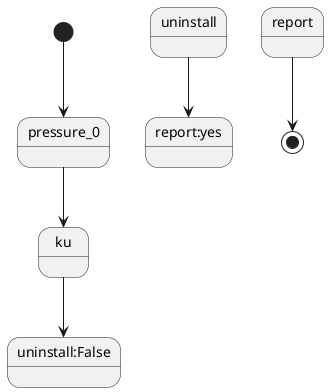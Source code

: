@startuml
[*]-->pressure_0
pressure_0-->ku
ku-->uninstall:False
uninstall-->report:yes
report-->[*]
@enduml